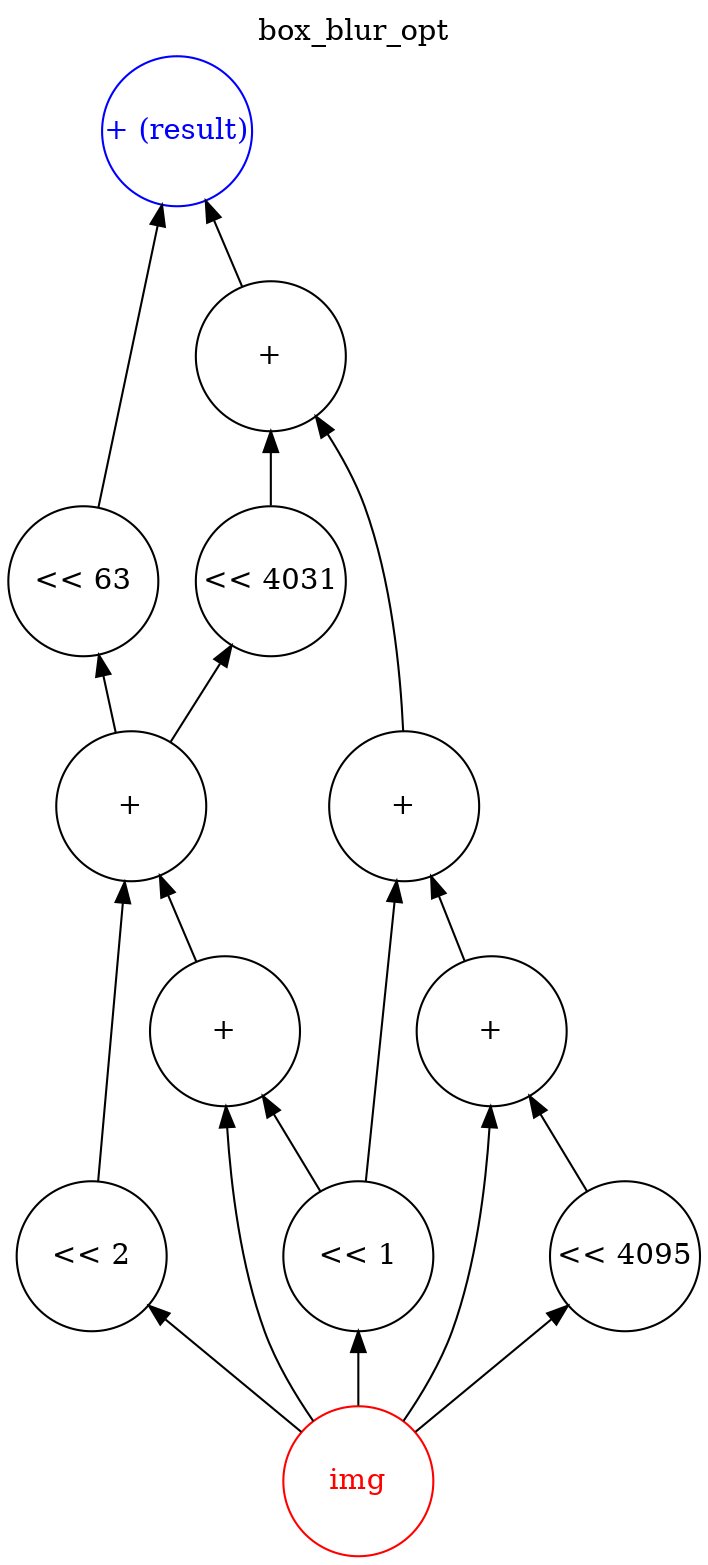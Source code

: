 digraph "box_blur_opt" {
graph [label="box_blur_opt" labelloc="t"]
node [shape=circle width=1 margin=0]
edge [dir=back]
45 [label="img" style=solid color=red fontcolor=red]
76 [label="<< 2" style=solid color=black fontcolor=black]
76 -> 45
56 [label="<< 1" style=solid color=black fontcolor=black]
56 -> 45
83 [label="+" style=solid color=black fontcolor=black]
83 -> 45
83 -> 56
77 [label="+" style=solid color=black fontcolor=black]
77 -> 76
77 -> 83
78 [label="<< 63" style=solid color=black fontcolor=black]
78 -> 77
59 [label="<< 4095" style=solid color=black fontcolor=black]
59 -> 45
61 [label="+" style=solid color=black fontcolor=black]
61 -> 45
61 -> 59
62 [label="+" style=solid color=black fontcolor=black]
62 -> 56
62 -> 61
82 [label="<< 4031" style=solid color=black fontcolor=black]
82 -> 77
84 [label="+" style=solid color=black fontcolor=black]
84 -> 62
84 -> 82
71 [label="+ (result)" style=solid color=blue fontcolor=blue]
71 -> 78
71 -> 84
}
